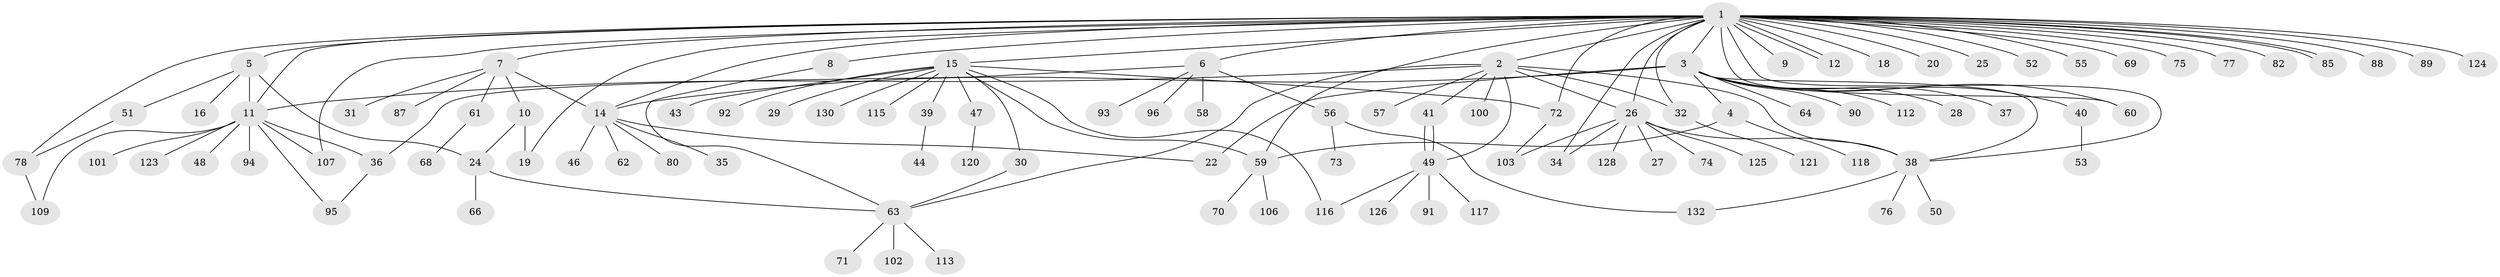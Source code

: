 // original degree distribution, {40: 0.007575757575757576, 10: 0.007575757575757576, 9: 0.007575757575757576, 3: 0.05303030303030303, 6: 0.030303030303030304, 5: 0.015151515151515152, 4: 0.06818181818181818, 2: 0.24242424242424243, 7: 0.015151515151515152, 13: 0.007575757575757576, 1: 0.5227272727272727, 8: 0.022727272727272728}
// Generated by graph-tools (version 1.1) at 2025/41/03/06/25 10:41:47]
// undirected, 103 vertices, 134 edges
graph export_dot {
graph [start="1"]
  node [color=gray90,style=filled];
  1 [super="+81"];
  2 [super="+17"];
  3 [super="+42"];
  4;
  5 [super="+108"];
  6 [super="+23"];
  7 [super="+13"];
  8 [super="+65"];
  9 [super="+33"];
  10;
  11 [super="+45"];
  12;
  14 [super="+21"];
  15 [super="+104"];
  16;
  18 [super="+86"];
  19;
  20;
  22;
  24;
  25;
  26 [super="+97"];
  27;
  28;
  29;
  30;
  31;
  32 [super="+105"];
  34;
  35;
  36 [super="+54"];
  37 [super="+67"];
  38 [super="+119"];
  39;
  40;
  41;
  43;
  44 [super="+79"];
  46;
  47 [super="+84"];
  48;
  49 [super="+122"];
  50;
  51;
  52;
  53;
  55;
  56 [super="+131"];
  57 [super="+111"];
  58;
  59 [super="+114"];
  60;
  61;
  62;
  63 [super="+110"];
  64;
  66;
  68;
  69;
  70;
  71;
  72 [super="+129"];
  73;
  74;
  75;
  76;
  77;
  78 [super="+83"];
  80;
  82;
  85;
  87;
  88;
  89;
  90 [super="+99"];
  91;
  92 [super="+98"];
  93;
  94;
  95;
  96;
  100;
  101;
  102;
  103;
  106;
  107;
  109;
  112;
  113;
  115;
  116;
  117;
  118;
  120;
  121;
  123;
  124 [super="+127"];
  125;
  126;
  128;
  130;
  132;
  1 -- 2;
  1 -- 3;
  1 -- 5;
  1 -- 6 [weight=2];
  1 -- 7;
  1 -- 8;
  1 -- 9;
  1 -- 11 [weight=2];
  1 -- 12;
  1 -- 12;
  1 -- 15;
  1 -- 18 [weight=2];
  1 -- 19;
  1 -- 20;
  1 -- 25;
  1 -- 26;
  1 -- 32;
  1 -- 34;
  1 -- 38;
  1 -- 52;
  1 -- 55;
  1 -- 59;
  1 -- 60;
  1 -- 69;
  1 -- 72;
  1 -- 75;
  1 -- 77;
  1 -- 78;
  1 -- 82;
  1 -- 85;
  1 -- 85;
  1 -- 88;
  1 -- 89;
  1 -- 107;
  1 -- 124;
  1 -- 14;
  2 -- 11;
  2 -- 26;
  2 -- 32;
  2 -- 38;
  2 -- 49;
  2 -- 57;
  2 -- 63;
  2 -- 100;
  2 -- 41;
  3 -- 4;
  3 -- 28;
  3 -- 37;
  3 -- 40;
  3 -- 64;
  3 -- 112;
  3 -- 22;
  3 -- 90;
  3 -- 60;
  3 -- 14;
  3 -- 38;
  4 -- 59;
  4 -- 118;
  5 -- 16;
  5 -- 24;
  5 -- 51;
  5 -- 11;
  6 -- 36;
  6 -- 58;
  6 -- 96;
  6 -- 56;
  6 -- 93;
  7 -- 10;
  7 -- 14;
  7 -- 31;
  7 -- 61;
  7 -- 87;
  8 -- 63;
  10 -- 19;
  10 -- 24;
  11 -- 107;
  11 -- 109;
  11 -- 123;
  11 -- 36;
  11 -- 48;
  11 -- 101;
  11 -- 94;
  11 -- 95;
  14 -- 22;
  14 -- 46;
  14 -- 62;
  14 -- 80;
  14 -- 35;
  15 -- 29;
  15 -- 30;
  15 -- 39;
  15 -- 43;
  15 -- 47;
  15 -- 59;
  15 -- 72;
  15 -- 92;
  15 -- 115;
  15 -- 116;
  15 -- 130;
  24 -- 63;
  24 -- 66;
  26 -- 27;
  26 -- 74;
  26 -- 125;
  26 -- 128;
  26 -- 34;
  26 -- 103;
  26 -- 38;
  30 -- 63;
  32 -- 121;
  36 -- 95;
  38 -- 50;
  38 -- 76;
  38 -- 132;
  39 -- 44;
  40 -- 53;
  41 -- 49;
  41 -- 49;
  47 -- 120;
  49 -- 91;
  49 -- 116;
  49 -- 117;
  49 -- 126;
  51 -- 78;
  56 -- 73;
  56 -- 132;
  59 -- 70;
  59 -- 106;
  61 -- 68;
  63 -- 71;
  63 -- 102;
  63 -- 113;
  72 -- 103;
  78 -- 109;
}
